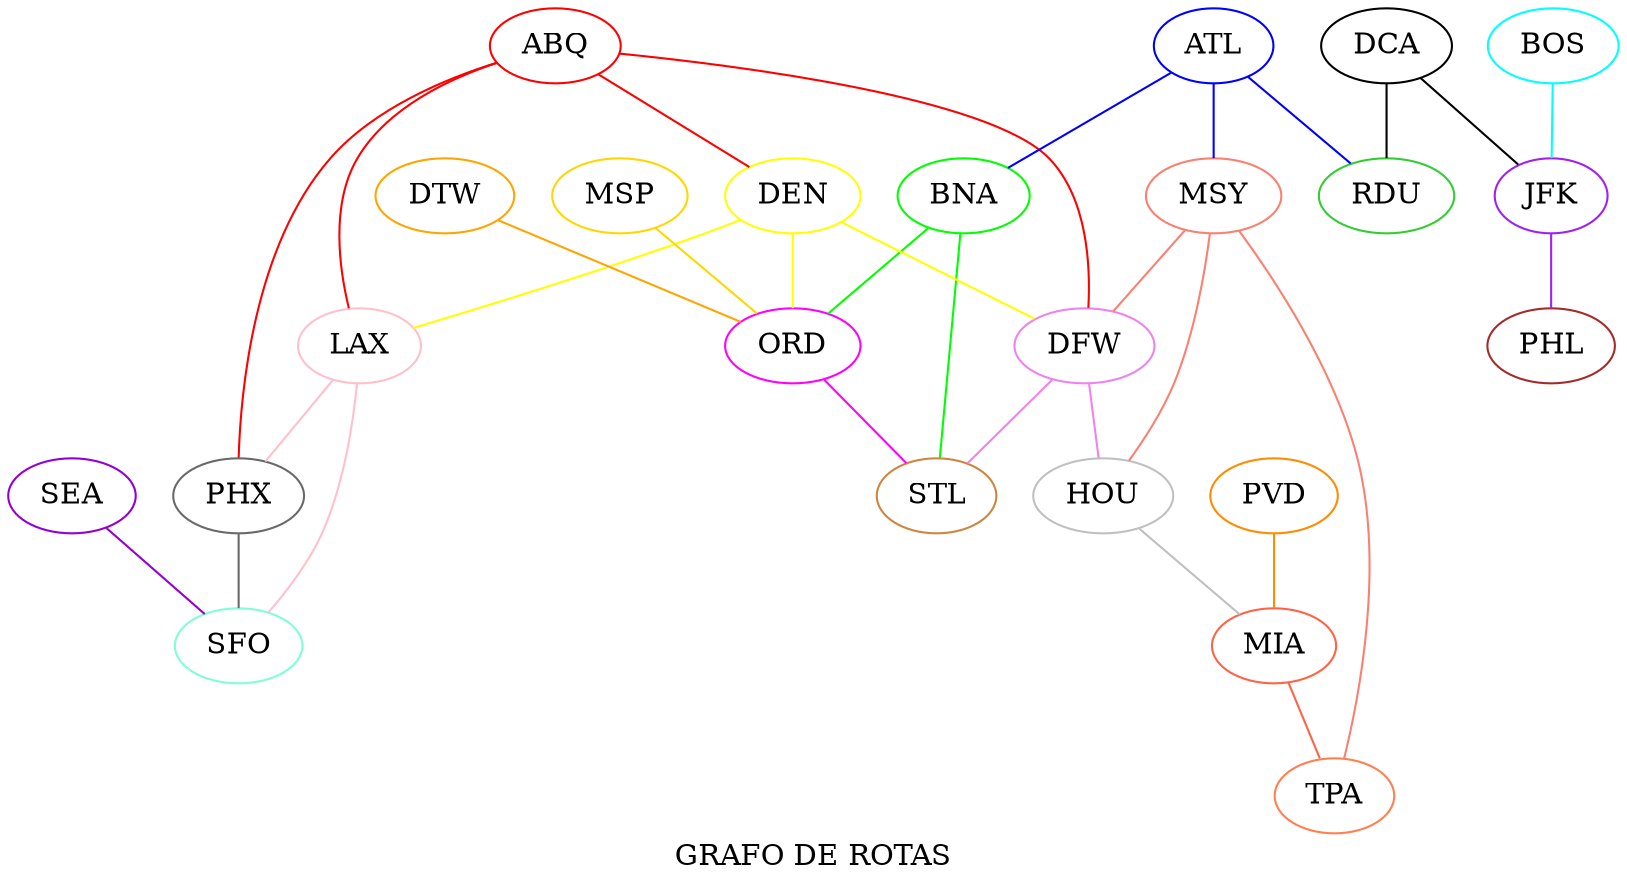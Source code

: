 graph Rotas
{
	label = "GRAFO DE ROTAS";
	ABQ[color=red];
	ATL[color=blue];
	BNA[color=green];
	BOS[color=cyan];
	DCA[color=black];
	DEN[color=yellow];
	DFW[color=violet];
	DTW[color=orange];
	HOU[color=gray];
	JFK[color=purple];
	LAX[color=pink];
	MIA[color=tomato];
	MSP[color=gold];
	MSY[color=salmon];
	ORD[color=magenta];
	PHL[color=brown];
	PHX[color=dimgray];
	PVD[color=darkorange];
	RDU[color=limegreen];
	SEA[color=darkviolet];
	SFO[color=aquamarine];
	STL[color=peru];
	TPA[color=coral];
	ABQ -- DEN[color=red];
	ABQ -- DFW[color=red];
	ABQ -- LAX[color=red];
	ABQ -- PHX[color=red];
	ATL -- BNA[color=blue];
	ATL -- MSY[color=blue];
	ATL -- RDU[color=blue];
	BNA -- ORD[color=green];
	BNA -- STL[color=green];
	BOS -- JFK[color=cyan];
	DCA -- JFK[color=black];
	DCA -- RDU[color=black];
	DEN -- DFW[color=yellow];
	DEN -- LAX[color=yellow];
	DEN -- ORD[color=yellow];
	DFW -- HOU[color=violet];
	DFW -- STL[color=violet];
	DTW -- ORD[color=orange];
	HOU -- MIA[color=gray];
	JFK -- PHL[color=purple];
	LAX -- PHX[color=pink];
	LAX -- SFO[color=pink];
	MIA -- TPA[color=tomato];
	MSP -- ORD[color=gold];
	MSY -- DFW[color=salmon];
	MSY -- HOU[color=salmon];
	MSY -- TPA[color=salmon];
	ORD -- STL[color=magenta];
	PHX -- SFO[color=dimgray];
	PVD -- MIA[color=darkorange];
	SEA -- SFO[color=darkviolet];
}